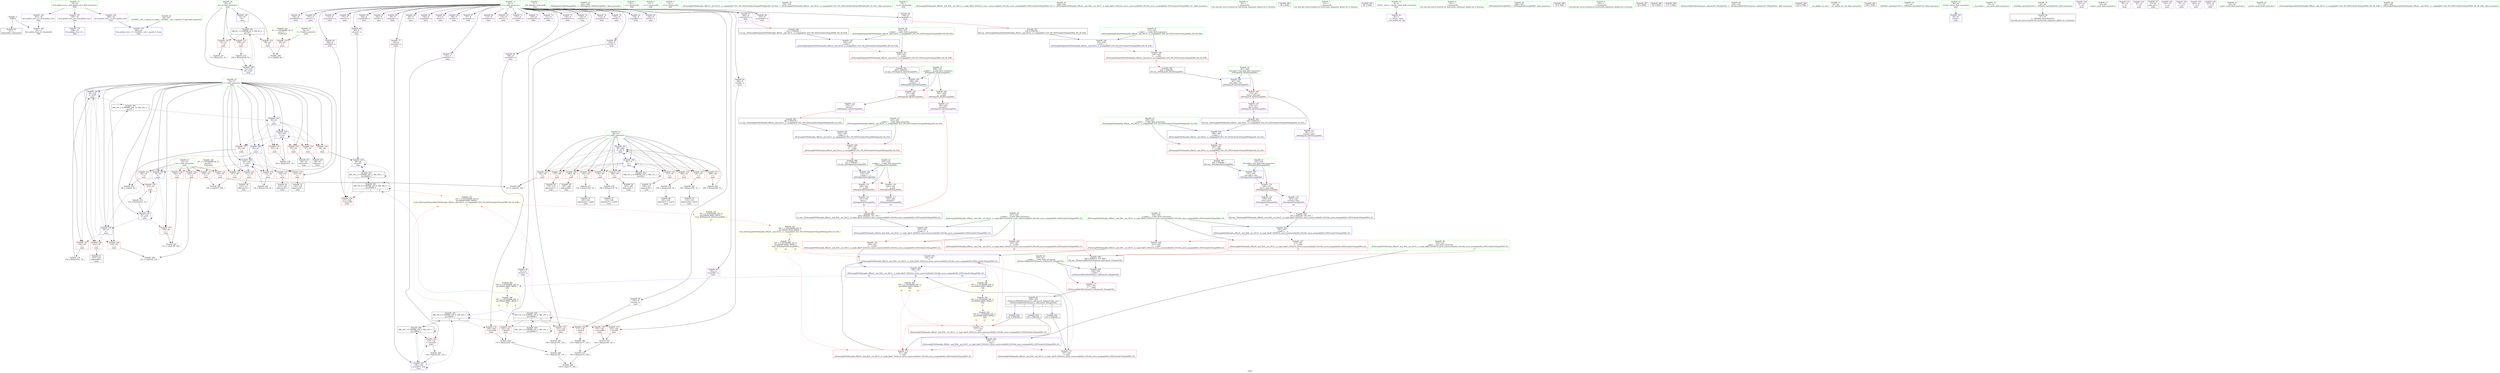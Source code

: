 digraph "SVFG" {
	label="SVFG";

	Node0x557ea3d32e00 [shape=record,color=grey,label="{NodeID: 0\nNullPtr}"];
	Node0x557ea3d32e00 -> Node0x557ea3d35550[style=solid];
	Node0x557ea3d32e00 -> Node0x557ea3d3e490[style=solid];
	Node0x557ea3d45ec0 [shape=record,color=grey,label="{NodeID: 277\n73 = Binary(72, 74, )\n}"];
	Node0x557ea3d390e0 [shape=record,color=blue,label="{NodeID: 194\n56\<--232\ni\<--inc87\nmain\n}"];
	Node0x557ea3d390e0 -> Node0x557ea3d3c2e0[style=dashed];
	Node0x557ea3d390e0 -> Node0x557ea3d3c3b0[style=dashed];
	Node0x557ea3d390e0 -> Node0x557ea3d3c480[style=dashed];
	Node0x557ea3d390e0 -> Node0x557ea3d390e0[style=dashed];
	Node0x557ea3d390e0 -> Node0x557ea3d54830[style=dashed];
	Node0x557ea3d364e0 [shape=record,color=purple,label="{NodeID: 111\n280\<--273\nsecond\<--this1\n_ZNSt4pairIS_IiiEiE4swapERS1_\n|{<s0>13}}"];
	Node0x557ea3d364e0:s0 -> Node0x557ea3d72220[style=solid,color=red];
	Node0x557ea3d34660 [shape=record,color=green,label="{NodeID: 28\n254\<--255\n__y.addr\<--__y.addr_field_insensitive\n_ZSt4swapISt4pairIiiEiENSt9enable_ifIXsr6__and_ISt14__is_swappableIT_ES3_IT0_EEE5valueEvE4typeERS0_IS4_S6_ESB_\n}"];
	Node0x557ea3d34660 -> Node0x557ea3d3d4c0[style=solid];
	Node0x557ea3d34660 -> Node0x557ea3d39350[style=solid];
	Node0x557ea3d707a0 [shape=record,color=black,label="{NodeID: 388\n251 = PHI(202, )\n1st arg _ZSt4swapISt4pairIiiEiENSt9enable_ifIXsr6__and_ISt14__is_swappableIT_ES3_IT0_EEE5valueEvE4typeERS0_IS4_S6_ESB_ }"];
	Node0x557ea3d707a0 -> Node0x557ea3d39350[style=solid];
	Node0x557ea3d55230 [shape=record,color=black,label="{NodeID: 305\nMR_14V_2 = PHI(MR_14V_3, MR_14V_1, )\npts\{90000 \}\n}"];
	Node0x557ea3d55230 -> Node0x557ea3d53430[style=dashed];
	Node0x557ea3d55230 -> Node0x557ea3d55230[style=dashed];
	Node0x557ea3d3c2e0 [shape=record,color=red,label="{NodeID: 139\n219\<--56\n\<--i\nmain\n}"];
	Node0x557ea3d3c2e0 -> Node0x557ea3d470c0[style=solid];
	Node0x557ea3d36ec0 [shape=record,color=black,label="{NodeID: 56\n173\<--172\nidxprom51\<--\nmain\n}"];
	Node0x557ea3d5a580 [shape=record,color=yellow,style=double,label="{NodeID: 333\n24V_1 = ENCHI(MR_24V_0)\npts\{90000 90001 90002 \}\nFun[_ZSt4swapISt4pairIiiEiENSt9enable_ifIXsr6__and_ISt14__is_swappableIT_ES3_IT0_EEE5valueEvE4typeERS0_IS4_S6_ESB_]|{<s0>11}}"];
	Node0x557ea3d5a580:s0 -> Node0x557ea3d5a960[style=dashed,color=red];
	Node0x557ea3d3d9a0 [shape=record,color=red,label="{NodeID: 167\n313\<--305\n\<--__a.addr\n_ZSt4swapIiENSt9enable_ifIXsr6__and_ISt6__not_ISt15__is_tuple_likeIT_EESt21is_move_constructibleIS3_ESt18is_move_assignableIS3_EEE5valueEvE4typeERS3_SC_\n|{<s0>15}}"];
	Node0x557ea3d3d9a0:s0 -> Node0x557ea3d708e0[style=solid,color=red];
	Node0x557ea3d38580 [shape=record,color=purple,label="{NodeID: 84\n166\<--8\narrayidx46\<--a\nmain\n}"];
	Node0x557ea3d324e0 [shape=record,color=green,label="{NodeID: 1\n7\<--1\n__dso_handle\<--dummyObj\nGlob }"];
	Node0x557ea3d46040 [shape=record,color=grey,label="{NodeID: 278\n102 = Binary(101, 74, )\n}"];
	Node0x557ea3d46040 -> Node0x557ea3d3e8d0[style=solid];
	Node0x557ea3d391b0 [shape=record,color=blue,label="{NodeID: 195\n52\<--239\ni0\<--inc91\nmain\n}"];
	Node0x557ea3d391b0 -> Node0x557ea3d54330[style=dashed];
	Node0x557ea3d365b0 [shape=record,color=purple,label="{NodeID: 112\n276\<--275\nfirst2\<--\n_ZNSt4pairIS_IiiEiE4swapERS1_\n|{<s0>12}}"];
	Node0x557ea3d365b0:s0 -> Node0x557ea3d70ef0[style=solid,color=red];
	Node0x557ea3d34730 [shape=record,color=green,label="{NodeID: 29\n261\<--262\n_ZNSt4pairIS_IiiEiE4swapERS1_\<--_ZNSt4pairIS_IiiEiE4swapERS1__field_insensitive\n}"];
	Node0x557ea3d708e0 [shape=record,color=black,label="{NodeID: 389\n349 = PHI(313, 319, 309, )\n0th arg _ZSt4moveIRiEONSt16remove_referenceIT_E4typeEOS2_ }"];
	Node0x557ea3d708e0 -> Node0x557ea3d39d10[style=solid];
	Node0x557ea3d55730 [shape=record,color=black,label="{NodeID: 306\nMR_16V_2 = PHI(MR_16V_5, MR_16V_1, )\npts\{90001 \}\n}"];
	Node0x557ea3d55730 -> Node0x557ea3d3cd70[style=dashed];
	Node0x557ea3d55730 -> Node0x557ea3d3ea70[style=dashed];
	Node0x557ea3d55730 -> Node0x557ea3d53930[style=dashed];
	Node0x557ea3d55730 -> Node0x557ea3d55730[style=dashed];
	Node0x557ea3d3c3b0 [shape=record,color=red,label="{NodeID: 140\n223\<--56\n\<--i\nmain\n}"];
	Node0x557ea3d3c3b0 -> Node0x557ea3d372d0[style=solid];
	Node0x557ea3d36f90 [shape=record,color=black,label="{NodeID: 57\n181\<--180\nidxprom57\<--sub56\nmain\n}"];
	Node0x557ea3d3da70 [shape=record,color=red,label="{NodeID: 168\n322\<--305\n\<--__a.addr\n_ZSt4swapIiENSt9enable_ifIXsr6__and_ISt6__not_ISt15__is_tuple_likeIT_EESt21is_move_constructibleIS3_ESt18is_move_assignableIS3_EEE5valueEvE4typeERS3_SC_\n}"];
	Node0x557ea3d3da70 -> Node0x557ea3d399d0[style=solid];
	Node0x557ea3d38650 [shape=record,color=purple,label="{NodeID: 85\n167\<--8\nfirst47\<--a\nmain\n}"];
	Node0x557ea3d32570 [shape=record,color=green,label="{NodeID: 2\n10\<--1\n.str\<--dummyObj\nGlob }"];
	Node0x557ea3d461c0 [shape=record,color=grey,label="{NodeID: 279\n180 = Binary(179, 74, )\n}"];
	Node0x557ea3d461c0 -> Node0x557ea3d36f90[style=solid];
	Node0x557ea3d39280 [shape=record,color=blue,label="{NodeID: 196\n252\<--250\n__x.addr\<--__x\n_ZSt4swapISt4pairIiiEiENSt9enable_ifIXsr6__and_ISt14__is_swappableIT_ES3_IT0_EEE5valueEvE4typeERS0_IS4_S6_ESB_\n}"];
	Node0x557ea3d39280 -> Node0x557ea3d3d3f0[style=dashed];
	Node0x557ea3d36680 [shape=record,color=purple,label="{NodeID: 113\n282\<--281\nsecond3\<--\n_ZNSt4pairIS_IiiEiE4swapERS1_\n|{<s0>13}}"];
	Node0x557ea3d36680:s0 -> Node0x557ea3d72500[style=solid,color=red];
	Node0x557ea3d34830 [shape=record,color=green,label="{NodeID: 30\n267\<--268\nthis.addr\<--this.addr_field_insensitive\n_ZNSt4pairIS_IiiEiE4swapERS1_\n}"];
	Node0x557ea3d34830 -> Node0x557ea3d3d590[style=solid];
	Node0x557ea3d34830 -> Node0x557ea3d39420[style=solid];
	Node0x557ea3d70bc0 [shape=record,color=black,label="{NodeID: 390\n265 = PHI(258, )\n0th arg _ZNSt4pairIS_IiiEiE4swapERS1_ }"];
	Node0x557ea3d70bc0 -> Node0x557ea3d39420[style=solid];
	Node0x557ea3d55c30 [shape=record,color=black,label="{NodeID: 307\nMR_18V_2 = PHI(MR_18V_5, MR_18V_1, )\npts\{90002 \}\n}"];
	Node0x557ea3d55c30 -> Node0x557ea3d3d320[style=dashed];
	Node0x557ea3d55c30 -> Node0x557ea3d3e800[style=dashed];
	Node0x557ea3d55c30 -> Node0x557ea3d53e30[style=dashed];
	Node0x557ea3d55c30 -> Node0x557ea3d55c30[style=dashed];
	Node0x557ea3d3c480 [shape=record,color=red,label="{NodeID: 141\n231\<--56\n\<--i\nmain\n}"];
	Node0x557ea3d3c480 -> Node0x557ea3d45d40[style=solid];
	Node0x557ea3d37060 [shape=record,color=black,label="{NodeID: 58\n187\<--186\nidxprom61\<--\nmain\n}"];
	Node0x557ea3d3db40 [shape=record,color=red,label="{NodeID: 169\n319\<--307\n\<--__b.addr\n_ZSt4swapIiENSt9enable_ifIXsr6__and_ISt6__not_ISt15__is_tuple_likeIT_EESt21is_move_constructibleIS3_ESt18is_move_assignableIS3_EEE5valueEvE4typeERS3_SC_\n|{<s0>16}}"];
	Node0x557ea3d3db40:s0 -> Node0x557ea3d708e0[style=solid,color=red];
	Node0x557ea3d38720 [shape=record,color=purple,label="{NodeID: 86\n168\<--8\nsecond48\<--a\nmain\n}"];
	Node0x557ea3d38720 -> Node0x557ea3d3cfe0[style=solid];
	Node0x557ea3d32820 [shape=record,color=green,label="{NodeID: 3\n12\<--1\n.str.1\<--dummyObj\nGlob }"];
	Node0x557ea3d46340 [shape=record,color=grey,label="{NodeID: 280\n178 = Binary(177, 125, )\n}"];
	Node0x557ea3d46340 -> Node0x557ea3d458c0[style=solid];
	Node0x557ea3d39350 [shape=record,color=blue,label="{NodeID: 197\n254\<--251\n__y.addr\<--__y\n_ZSt4swapISt4pairIiiEiENSt9enable_ifIXsr6__and_ISt14__is_swappableIT_ES3_IT0_EEE5valueEvE4typeERS0_IS4_S6_ESB_\n}"];
	Node0x557ea3d39350 -> Node0x557ea3d3d4c0[style=dashed];
	Node0x557ea3d36750 [shape=record,color=purple,label="{NodeID: 114\n339\<--338\nfirst\<--this1\n_ZNSt4pairIiiE4swapERS0_\n|{<s0>18}}"];
	Node0x557ea3d36750:s0 -> Node0x557ea3d72220[style=solid,color=red];
	Node0x557ea3d34900 [shape=record,color=green,label="{NodeID: 31\n269\<--270\n__p.addr\<--__p.addr_field_insensitive\n_ZNSt4pairIS_IiiEiE4swapERS1_\n}"];
	Node0x557ea3d34900 -> Node0x557ea3d3d660[style=solid];
	Node0x557ea3d34900 -> Node0x557ea3d3d730[style=solid];
	Node0x557ea3d34900 -> Node0x557ea3d394f0[style=solid];
	Node0x557ea3d70cd0 [shape=record,color=black,label="{NodeID: 391\n266 = PHI(259, )\n1st arg _ZNSt4pairIS_IiiEiE4swapERS1_ }"];
	Node0x557ea3d70cd0 -> Node0x557ea3d394f0[style=solid];
	Node0x557ea3d3c550 [shape=record,color=red,label="{NodeID: 142\n145\<--58\n\<--j\nmain\n}"];
	Node0x557ea3d3c550 -> Node0x557ea3d46c40[style=solid];
	Node0x557ea3d37130 [shape=record,color=black,label="{NodeID: 59\n197\<--196\nidxprom68\<--\nmain\n}"];
	Node0x557ea3d3dc10 [shape=record,color=red,label="{NodeID: 170\n326\<--307\n\<--__b.addr\n_ZSt4swapIiENSt9enable_ifIXsr6__and_ISt6__not_ISt15__is_tuple_likeIT_EESt21is_move_constructibleIS3_ESt18is_move_assignableIS3_EEE5valueEvE4typeERS3_SC_\n}"];
	Node0x557ea3d3dc10 -> Node0x557ea3d39aa0[style=solid];
	Node0x557ea3d387f0 [shape=record,color=purple,label="{NodeID: 87\n174\<--8\narrayidx52\<--a\nmain\n}"];
	Node0x557ea3d328b0 [shape=record,color=green,label="{NodeID: 4\n14\<--1\n.str.2\<--dummyObj\nGlob }"];
	Node0x557ea3d464c0 [shape=record,color=grey,label="{NodeID: 281\n134 = Binary(133, 74, )\n}"];
	Node0x557ea3d464c0 -> Node0x557ea3d3eb40[style=solid];
	Node0x557ea3d39420 [shape=record,color=blue,label="{NodeID: 198\n267\<--265\nthis.addr\<--this\n_ZNSt4pairIS_IiiEiE4swapERS1_\n}"];
	Node0x557ea3d39420 -> Node0x557ea3d3d590[style=dashed];
	Node0x557ea3d3af60 [shape=record,color=purple,label="{NodeID: 115\n343\<--338\nsecond\<--this1\n_ZNSt4pairIiiE4swapERS0_\n|{<s0>19}}"];
	Node0x557ea3d3af60:s0 -> Node0x557ea3d72220[style=solid,color=red];
	Node0x557ea3d349d0 [shape=record,color=green,label="{NodeID: 32\n278\<--279\n_ZSt4swapIiiENSt9enable_ifIXsr6__and_ISt14__is_swappableIT_ES1_IT0_EEE5valueEvE4typeERSt4pairIS2_S4_ESA_\<--_ZSt4swapIiiENSt9enable_ifIXsr6__and_ISt14__is_swappableIT_ES1_IT0_EEE5valueEvE4typeERSt4pairIS2_S4_ESA__field_insensitive\n}"];
	Node0x557ea3d70de0 [shape=record,color=black,label="{NodeID: 392\n288 = PHI(274, )\n0th arg _ZSt4swapIiiENSt9enable_ifIXsr6__and_ISt14__is_swappableIT_ES1_IT0_EEE5valueEvE4typeERSt4pairIS2_S4_ESA_ }"];
	Node0x557ea3d70de0 -> Node0x557ea3d395c0[style=solid];
	Node0x557ea3d3c620 [shape=record,color=red,label="{NodeID: 143\n149\<--58\n\<--j\nmain\n}"];
	Node0x557ea3d3c620 -> Node0x557ea3d467c0[style=solid];
	Node0x557ea3d37200 [shape=record,color=black,label="{NodeID: 60\n201\<--200\nidxprom71\<--sub70\nmain\n}"];
	Node0x557ea3d5a960 [shape=record,color=yellow,style=double,label="{NodeID: 337\n24V_1 = ENCHI(MR_24V_0)\npts\{90000 90001 90002 \}\nFun[_ZNSt4pairIS_IiiEiE4swapERS1_]|{<s0>12}}"];
	Node0x557ea3d5a960:s0 -> Node0x557ea3d5ad10[style=dashed,color=red];
	Node0x557ea3d3dce0 [shape=record,color=red,label="{NodeID: 171\n317\<--314\n\<--call\n_ZSt4swapIiENSt9enable_ifIXsr6__and_ISt6__not_ISt15__is_tuple_likeIT_EESt21is_move_constructibleIS3_ESt18is_move_assignableIS3_EEE5valueEvE4typeERS3_SC_\n}"];
	Node0x557ea3d3dce0 -> Node0x557ea3d39900[style=solid];
	Node0x557ea3d388c0 [shape=record,color=purple,label="{NodeID: 88\n175\<--8\nfirst53\<--a\nmain\n}"];
	Node0x557ea3d32970 [shape=record,color=green,label="{NodeID: 5\n16\<--1\n.str.3\<--dummyObj\nGlob }"];
	Node0x557ea3d46640 [shape=record,color=grey,label="{NodeID: 282\n209 = Binary(208, 74, )\n}"];
	Node0x557ea3d46640 -> Node0x557ea3d3edb0[style=solid];
	Node0x557ea3d394f0 [shape=record,color=blue,label="{NodeID: 199\n269\<--266\n__p.addr\<--__p\n_ZNSt4pairIS_IiiEiE4swapERS1_\n}"];
	Node0x557ea3d394f0 -> Node0x557ea3d3d660[style=dashed];
	Node0x557ea3d394f0 -> Node0x557ea3d3d730[style=dashed];
	Node0x557ea3d3b030 [shape=record,color=purple,label="{NodeID: 116\n341\<--340\nfirst2\<--\n_ZNSt4pairIiiE4swapERS0_\n|{<s0>18}}"];
	Node0x557ea3d3b030:s0 -> Node0x557ea3d72500[style=solid,color=red];
	Node0x557ea3d34ad0 [shape=record,color=green,label="{NodeID: 33\n284\<--285\n_ZSt4swapIiENSt9enable_ifIXsr6__and_ISt6__not_ISt15__is_tuple_likeIT_EESt21is_move_constructibleIS3_ESt18is_move_assignableIS3_EEE5valueEvE4typeERS3_SC_\<--_ZSt4swapIiENSt9enable_ifIXsr6__and_ISt6__not_ISt15__is_tuple_likeIT_EESt21is_move_constructibleIS3_ESt18is_move_assignableIS3_EEE5valueEvE4typeERS3_SC__field_insensitive\n}"];
	Node0x557ea3d70ef0 [shape=record,color=black,label="{NodeID: 393\n289 = PHI(276, )\n1st arg _ZSt4swapIiiENSt9enable_ifIXsr6__and_ISt14__is_swappableIT_ES1_IT0_EEE5valueEvE4typeERSt4pairIS2_S4_ESA_ }"];
	Node0x557ea3d70ef0 -> Node0x557ea3d39690[style=solid];
	Node0x557ea3d3c6f0 [shape=record,color=red,label="{NodeID: 144\n157\<--58\n\<--j\nmain\n}"];
	Node0x557ea3d3c6f0 -> Node0x557ea3d36d20[style=solid];
	Node0x557ea3d372d0 [shape=record,color=black,label="{NodeID: 61\n224\<--223\nidxprom82\<--\nmain\n}"];
	Node0x557ea3d3ddb0 [shape=record,color=red,label="{NodeID: 172\n321\<--320\n\<--call1\n_ZSt4swapIiENSt9enable_ifIXsr6__and_ISt6__not_ISt15__is_tuple_likeIT_EESt21is_move_constructibleIS3_ESt18is_move_assignableIS3_EEE5valueEvE4typeERS3_SC_\n}"];
	Node0x557ea3d3ddb0 -> Node0x557ea3d399d0[style=solid];
	Node0x557ea3d38990 [shape=record,color=purple,label="{NodeID: 89\n176\<--8\nfirst54\<--a\nmain\n}"];
	Node0x557ea3d38990 -> Node0x557ea3d3d0b0[style=solid];
	Node0x557ea3d332a0 [shape=record,color=green,label="{NodeID: 6\n19\<--1\n\<--dummyObj\nCan only get source location for instruction, argument, global var or function.}"];
	Node0x557ea3d467c0 [shape=record,color=grey,label="{NodeID: 283\n150 = Binary(149, 74, )\n}"];
	Node0x557ea3d467c0 -> Node0x557ea3d36c50[style=solid];
	Node0x557ea3d395c0 [shape=record,color=blue,label="{NodeID: 200\n290\<--288\n__x.addr\<--__x\n_ZSt4swapIiiENSt9enable_ifIXsr6__and_ISt14__is_swappableIT_ES1_IT0_EEE5valueEvE4typeERSt4pairIS2_S4_ESA_\n}"];
	Node0x557ea3d395c0 -> Node0x557ea3d3d800[style=dashed];
	Node0x557ea3d3b100 [shape=record,color=purple,label="{NodeID: 117\n345\<--344\nsecond3\<--\n_ZNSt4pairIiiE4swapERS0_\n|{<s0>19}}"];
	Node0x557ea3d3b100:s0 -> Node0x557ea3d72500[style=solid,color=red];
	Node0x557ea3d34bd0 [shape=record,color=green,label="{NodeID: 34\n290\<--291\n__x.addr\<--__x.addr_field_insensitive\n_ZSt4swapIiiENSt9enable_ifIXsr6__and_ISt14__is_swappableIT_ES1_IT0_EEE5valueEvE4typeERSt4pairIS2_S4_ESA_\n}"];
	Node0x557ea3d34bd0 -> Node0x557ea3d3d800[style=solid];
	Node0x557ea3d34bd0 -> Node0x557ea3d395c0[style=solid];
	Node0x557ea3d71570 [shape=record,color=black,label="{NodeID: 394\n63 = PHI()\n}"];
	Node0x557ea3d3c7c0 [shape=record,color=red,label="{NodeID: 145\n163\<--58\n\<--j\nmain\n}"];
	Node0x557ea3d3c7c0 -> Node0x557ea3d455c0[style=solid];
	Node0x557ea3d373a0 [shape=record,color=black,label="{NodeID: 62\n348\<--353\n_ZSt4moveIRiEONSt16remove_referenceIT_E4typeEOS2__ret\<--\n_ZSt4moveIRiEONSt16remove_referenceIT_E4typeEOS2_\n|{<s0>15|<s1>16|<s2>17}}"];
	Node0x557ea3d373a0:s0 -> Node0x557ea3d71d70[style=solid,color=blue];
	Node0x557ea3d373a0:s1 -> Node0x557ea3d71fa0[style=solid,color=blue];
	Node0x557ea3d373a0:s2 -> Node0x557ea3d720e0[style=solid,color=blue];
	Node0x557ea3d3de80 [shape=record,color=red,label="{NodeID: 173\n325\<--324\n\<--call2\n_ZSt4swapIiENSt9enable_ifIXsr6__and_ISt6__not_ISt15__is_tuple_likeIT_EESt21is_move_constructibleIS3_ESt18is_move_assignableIS3_EEE5valueEvE4typeERS3_SC_\n}"];
	Node0x557ea3d3de80 -> Node0x557ea3d39aa0[style=solid];
	Node0x557ea3d38a60 [shape=record,color=purple,label="{NodeID: 90\n182\<--8\narrayidx58\<--a\nmain\n}"];
	Node0x557ea3d33330 [shape=record,color=green,label="{NodeID: 7\n61\<--1\n\<--dummyObj\nCan only get source location for instruction, argument, global var or function.}"];
	Node0x557ea3d46940 [shape=record,color=grey,label="{NodeID: 284\n124 = Binary(125, 123, )\n}"];
	Node0x557ea3d46940 -> Node0x557ea3d3ea70[style=solid];
	Node0x557ea3d39690 [shape=record,color=blue,label="{NodeID: 201\n292\<--289\n__y.addr\<--__y\n_ZSt4swapIiiENSt9enable_ifIXsr6__and_ISt14__is_swappableIT_ES1_IT0_EEE5valueEvE4typeERSt4pairIS2_S4_ESA_\n}"];
	Node0x557ea3d39690 -> Node0x557ea3d3d8d0[style=dashed];
	Node0x557ea3d3b1d0 [shape=record,color=red,label="{NodeID: 118\n69\<--50\n\<--T\nmain\n}"];
	Node0x557ea3d3b1d0 -> Node0x557ea3d47240[style=solid];
	Node0x557ea3d34ca0 [shape=record,color=green,label="{NodeID: 35\n292\<--293\n__y.addr\<--__y.addr_field_insensitive\n_ZSt4swapIiiENSt9enable_ifIXsr6__and_ISt14__is_swappableIT_ES1_IT0_EEE5valueEvE4typeERSt4pairIS2_S4_ESA_\n}"];
	Node0x557ea3d34ca0 -> Node0x557ea3d3d8d0[style=solid];
	Node0x557ea3d34ca0 -> Node0x557ea3d39690[style=solid];
	Node0x557ea3d71670 [shape=record,color=black,label="{NodeID: 395\n30 = PHI()\n}"];
	Node0x557ea3d3c890 [shape=record,color=red,label="{NodeID: 146\n172\<--58\n\<--j\nmain\n}"];
	Node0x557ea3d3c890 -> Node0x557ea3d36ec0[style=solid];
	Node0x557ea3d37470 [shape=record,color=purple,label="{NodeID: 63\n29\<--4\n\<--_ZStL8__ioinit\n__cxx_global_var_init\n}"];
	Node0x557ea3d3df50 [shape=record,color=red,label="{NodeID: 174\n338\<--332\nthis1\<--this.addr\n_ZNSt4pairIiiE4swapERS0_\n}"];
	Node0x557ea3d3df50 -> Node0x557ea3d36750[style=solid];
	Node0x557ea3d3df50 -> Node0x557ea3d3af60[style=solid];
	Node0x557ea3d38b30 [shape=record,color=purple,label="{NodeID: 91\n183\<--8\nfirst59\<--a\nmain\n}"];
	Node0x557ea3d333f0 [shape=record,color=green,label="{NodeID: 8\n74\<--1\n\<--dummyObj\nCan only get source location for instruction, argument, global var or function.}"];
	Node0x557ea3d46ac0 [shape=record,color=grey,label="{NodeID: 285\n156 = Binary(155, 125, )\n}"];
	Node0x557ea3d46ac0 -> Node0x557ea3d3ad80[style=solid];
	Node0x557ea3d39760 [shape=record,color=blue,label="{NodeID: 202\n305\<--303\n__a.addr\<--__a\n_ZSt4swapIiENSt9enable_ifIXsr6__and_ISt6__not_ISt15__is_tuple_likeIT_EESt21is_move_constructibleIS3_ESt18is_move_assignableIS3_EEE5valueEvE4typeERS3_SC_\n}"];
	Node0x557ea3d39760 -> Node0x557ea3d3d9a0[style=dashed];
	Node0x557ea3d39760 -> Node0x557ea3d3da70[style=dashed];
	Node0x557ea3d3b2a0 [shape=record,color=red,label="{NodeID: 119\n68\<--52\n\<--i0\nmain\n}"];
	Node0x557ea3d3b2a0 -> Node0x557ea3d47240[style=solid];
	Node0x557ea3d34d70 [shape=record,color=green,label="{NodeID: 36\n299\<--300\n_ZNSt4pairIiiE4swapERS0_\<--_ZNSt4pairIiiE4swapERS0__field_insensitive\n}"];
	Node0x557ea3d71770 [shape=record,color=black,label="{NodeID: 396\n76 = PHI()\n}"];
	Node0x557ea3d3c960 [shape=record,color=red,label="{NodeID: 147\n179\<--58\n\<--j\nmain\n}"];
	Node0x557ea3d3c960 -> Node0x557ea3d461c0[style=solid];
	Node0x557ea3d37540 [shape=record,color=purple,label="{NodeID: 64\n89\<--8\narrayidx\<--a\nmain\n}"];
	Node0x557ea3d5ad10 [shape=record,color=yellow,style=double,label="{NodeID: 341\n24V_1 = ENCHI(MR_24V_0)\npts\{90000 90001 90002 \}\nFun[_ZSt4swapIiiENSt9enable_ifIXsr6__and_ISt14__is_swappableIT_ES1_IT0_EEE5valueEvE4typeERSt4pairIS2_S4_ESA_]|{<s0>14}}"];
	Node0x557ea3d5ad10:s0 -> Node0x557ea3d59b80[style=dashed,color=red];
	Node0x557ea3d3e020 [shape=record,color=red,label="{NodeID: 175\n340\<--334\n\<--__p.addr\n_ZNSt4pairIiiE4swapERS0_\n}"];
	Node0x557ea3d3e020 -> Node0x557ea3d3b030[style=solid];
	Node0x557ea3d38c00 [shape=record,color=purple,label="{NodeID: 92\n184\<--8\nfirst60\<--a\nmain\n}"];
	Node0x557ea3d38c00 -> Node0x557ea3d3d180[style=solid];
	Node0x557ea3d334b0 [shape=record,color=green,label="{NodeID: 9\n125\<--1\n\<--dummyObj\nCan only get source location for instruction, argument, global var or function.}"];
	Node0x557ea3d46c40 [shape=record,color=grey,label="{NodeID: 286\n147 = cmp(145, 146, )\n}"];
	Node0x557ea3d39830 [shape=record,color=blue,label="{NodeID: 203\n307\<--304\n__b.addr\<--__b\n_ZSt4swapIiENSt9enable_ifIXsr6__and_ISt6__not_ISt15__is_tuple_likeIT_EESt21is_move_constructibleIS3_ESt18is_move_assignableIS3_EEE5valueEvE4typeERS3_SC_\n}"];
	Node0x557ea3d39830 -> Node0x557ea3d3db40[style=dashed];
	Node0x557ea3d39830 -> Node0x557ea3d3dc10[style=dashed];
	Node0x557ea3d3b370 [shape=record,color=red,label="{NodeID: 120\n72\<--52\n\<--i0\nmain\n}"];
	Node0x557ea3d3b370 -> Node0x557ea3d45ec0[style=solid];
	Node0x557ea3d34e70 [shape=record,color=green,label="{NodeID: 37\n305\<--306\n__a.addr\<--__a.addr_field_insensitive\n_ZSt4swapIiENSt9enable_ifIXsr6__and_ISt6__not_ISt15__is_tuple_likeIT_EESt21is_move_constructibleIS3_ESt18is_move_assignableIS3_EEE5valueEvE4typeERS3_SC_\n}"];
	Node0x557ea3d34e70 -> Node0x557ea3d3d9a0[style=solid];
	Node0x557ea3d34e70 -> Node0x557ea3d3da70[style=solid];
	Node0x557ea3d34e70 -> Node0x557ea3d39760[style=solid];
	Node0x557ea3d71870 [shape=record,color=black,label="{NodeID: 397\n80 = PHI()\n}"];
	Node0x557ea3d3ca30 [shape=record,color=red,label="{NodeID: 148\n186\<--58\n\<--j\nmain\n}"];
	Node0x557ea3d3ca30 -> Node0x557ea3d37060[style=solid];
	Node0x557ea3d37610 [shape=record,color=purple,label="{NodeID: 65\n90\<--8\nfirst\<--a\nmain\n}"];
	Node0x557ea3d3e0f0 [shape=record,color=red,label="{NodeID: 176\n344\<--334\n\<--__p.addr\n_ZNSt4pairIiiE4swapERS0_\n}"];
	Node0x557ea3d3e0f0 -> Node0x557ea3d3b100[style=solid];
	Node0x557ea3d38cd0 [shape=record,color=purple,label="{NodeID: 93\n188\<--8\narrayidx62\<--a\nmain\n}"];
	Node0x557ea3d335b0 [shape=record,color=green,label="{NodeID: 10\n4\<--6\n_ZStL8__ioinit\<--_ZStL8__ioinit_field_insensitive\nGlob }"];
	Node0x557ea3d335b0 -> Node0x557ea3d37470[style=solid];
	Node0x557ea3d46dc0 [shape=record,color=grey,label="{NodeID: 287\n141 = cmp(139, 140, )\n}"];
	Node0x557ea3d39900 [shape=record,color=blue,label="{NodeID: 204\n309\<--317\n__tmp\<--\n_ZSt4swapIiENSt9enable_ifIXsr6__and_ISt6__not_ISt15__is_tuple_likeIT_EESt21is_move_constructibleIS3_ESt18is_move_assignableIS3_EEE5valueEvE4typeERS3_SC_\n}"];
	Node0x557ea3d39900 -> Node0x557ea3d3ddb0[style=dashed];
	Node0x557ea3d39900 -> Node0x557ea3d3de80[style=dashed];
	Node0x557ea3d3b440 [shape=record,color=red,label="{NodeID: 121\n238\<--52\n\<--i0\nmain\n}"];
	Node0x557ea3d3b440 -> Node0x557ea3d45bc0[style=solid];
	Node0x557ea3d34f40 [shape=record,color=green,label="{NodeID: 38\n307\<--308\n__b.addr\<--__b.addr_field_insensitive\n_ZSt4swapIiENSt9enable_ifIXsr6__and_ISt6__not_ISt15__is_tuple_likeIT_EESt21is_move_constructibleIS3_ESt18is_move_assignableIS3_EEE5valueEvE4typeERS3_SC_\n}"];
	Node0x557ea3d34f40 -> Node0x557ea3d3db40[style=solid];
	Node0x557ea3d34f40 -> Node0x557ea3d3dc10[style=solid];
	Node0x557ea3d34f40 -> Node0x557ea3d39830[style=solid];
	Node0x557ea3d71970 [shape=record,color=black,label="{NodeID: 398\n93 = PHI()\n}"];
	Node0x557ea3d3cb00 [shape=record,color=red,label="{NodeID: 149\n196\<--58\n\<--j\nmain\n}"];
	Node0x557ea3d3cb00 -> Node0x557ea3d37130[style=solid];
	Node0x557ea3d376e0 [shape=record,color=purple,label="{NodeID: 66\n91\<--8\nfirst6\<--a\nmain\n}"];
	Node0x557ea3d3e1c0 [shape=record,color=red,label="{NodeID: 177\n353\<--350\n\<--__t.addr\n_ZSt4moveIRiEONSt16remove_referenceIT_E4typeEOS2_\n}"];
	Node0x557ea3d3e1c0 -> Node0x557ea3d373a0[style=solid];
	Node0x557ea3d38da0 [shape=record,color=purple,label="{NodeID: 94\n189\<--8\nfirst63\<--a\nmain\n}"];
	Node0x557ea3d336b0 [shape=record,color=green,label="{NodeID: 11\n8\<--9\na\<--a_field_insensitive\nGlob }"];
	Node0x557ea3d336b0 -> Node0x557ea3d37540[style=solid];
	Node0x557ea3d336b0 -> Node0x557ea3d37610[style=solid];
	Node0x557ea3d336b0 -> Node0x557ea3d376e0[style=solid];
	Node0x557ea3d336b0 -> Node0x557ea3d377b0[style=solid];
	Node0x557ea3d336b0 -> Node0x557ea3d37880[style=solid];
	Node0x557ea3d336b0 -> Node0x557ea3d37950[style=solid];
	Node0x557ea3d336b0 -> Node0x557ea3d37a20[style=solid];
	Node0x557ea3d336b0 -> Node0x557ea3d37af0[style=solid];
	Node0x557ea3d336b0 -> Node0x557ea3d37bc0[style=solid];
	Node0x557ea3d336b0 -> Node0x557ea3d37c90[style=solid];
	Node0x557ea3d336b0 -> Node0x557ea3d37d60[style=solid];
	Node0x557ea3d336b0 -> Node0x557ea3d37e30[style=solid];
	Node0x557ea3d336b0 -> Node0x557ea3d37f00[style=solid];
	Node0x557ea3d336b0 -> Node0x557ea3d37fd0[style=solid];
	Node0x557ea3d336b0 -> Node0x557ea3d380a0[style=solid];
	Node0x557ea3d336b0 -> Node0x557ea3d38170[style=solid];
	Node0x557ea3d336b0 -> Node0x557ea3d38240[style=solid];
	Node0x557ea3d336b0 -> Node0x557ea3d38310[style=solid];
	Node0x557ea3d336b0 -> Node0x557ea3d383e0[style=solid];
	Node0x557ea3d336b0 -> Node0x557ea3d384b0[style=solid];
	Node0x557ea3d336b0 -> Node0x557ea3d38580[style=solid];
	Node0x557ea3d336b0 -> Node0x557ea3d38650[style=solid];
	Node0x557ea3d336b0 -> Node0x557ea3d38720[style=solid];
	Node0x557ea3d336b0 -> Node0x557ea3d387f0[style=solid];
	Node0x557ea3d336b0 -> Node0x557ea3d388c0[style=solid];
	Node0x557ea3d336b0 -> Node0x557ea3d38990[style=solid];
	Node0x557ea3d336b0 -> Node0x557ea3d38a60[style=solid];
	Node0x557ea3d336b0 -> Node0x557ea3d38b30[style=solid];
	Node0x557ea3d336b0 -> Node0x557ea3d38c00[style=solid];
	Node0x557ea3d336b0 -> Node0x557ea3d38cd0[style=solid];
	Node0x557ea3d336b0 -> Node0x557ea3d38da0[style=solid];
	Node0x557ea3d336b0 -> Node0x557ea3d38e70[style=solid];
	Node0x557ea3d336b0 -> Node0x557ea3d35820[style=solid];
	Node0x557ea3d336b0 -> Node0x557ea3d358f0[style=solid];
	Node0x557ea3d336b0 -> Node0x557ea3d359c0[style=solid];
	Node0x557ea3d336b0 -> Node0x557ea3d35a90[style=solid];
	Node0x557ea3d46f40 [shape=record,color=grey,label="{NodeID: 288\n194 = cmp(171, 193, )\n}"];
	Node0x557ea3d399d0 [shape=record,color=blue,label="{NodeID: 205\n322\<--321\n\<--\n_ZSt4swapIiENSt9enable_ifIXsr6__and_ISt6__not_ISt15__is_tuple_likeIT_EESt21is_move_constructibleIS3_ESt18is_move_assignableIS3_EEE5valueEvE4typeERS3_SC_\n}"];
	Node0x557ea3d399d0 -> Node0x557ea3d3de80[style=dashed];
	Node0x557ea3d399d0 -> Node0x557ea3d39aa0[style=dashed];
	Node0x557ea3d3b510 [shape=record,color=red,label="{NodeID: 122\n84\<--54\n\<--n\nmain\n}"];
	Node0x557ea3d3b510 -> Node0x557ea3d473c0[style=solid];
	Node0x557ea3d35010 [shape=record,color=green,label="{NodeID: 39\n309\<--310\n__tmp\<--__tmp_field_insensitive\n_ZSt4swapIiENSt9enable_ifIXsr6__and_ISt6__not_ISt15__is_tuple_likeIT_EESt21is_move_constructibleIS3_ESt18is_move_assignableIS3_EEE5valueEvE4typeERS3_SC_\n|{|<s1>17}}"];
	Node0x557ea3d35010 -> Node0x557ea3d39900[style=solid];
	Node0x557ea3d35010:s1 -> Node0x557ea3d708e0[style=solid,color=red];
	Node0x557ea3d71a70 [shape=record,color=black,label="{NodeID: 399\n117 = PHI()\n}"];
	Node0x557ea3d3cbd0 [shape=record,color=red,label="{NodeID: 150\n199\<--58\n\<--j\nmain\n}"];
	Node0x557ea3d3cbd0 -> Node0x557ea3d45440[style=solid];
	Node0x557ea3d377b0 [shape=record,color=purple,label="{NodeID: 67\n97\<--8\narrayidx9\<--a\nmain\n}"];
	Node0x557ea3d3e290 [shape=record,color=blue,label="{NodeID: 178\n359\<--19\nllvm.global_ctors_0\<--\nGlob }"];
	Node0x557ea3d38e70 [shape=record,color=purple,label="{NodeID: 95\n190\<--8\nsecond64\<--a\nmain\n}"];
	Node0x557ea3d38e70 -> Node0x557ea3d3d250[style=solid];
	Node0x557ea3d337b0 [shape=record,color=green,label="{NodeID: 12\n18\<--22\nllvm.global_ctors\<--llvm.global_ctors_field_insensitive\nGlob }"];
	Node0x557ea3d337b0 -> Node0x557ea3d36110[style=solid];
	Node0x557ea3d337b0 -> Node0x557ea3d36210[style=solid];
	Node0x557ea3d337b0 -> Node0x557ea3d36310[style=solid];
	Node0x557ea3d470c0 [shape=record,color=grey,label="{NodeID: 289\n221 = cmp(219, 220, )\n}"];
	Node0x557ea3d39aa0 [shape=record,color=blue,label="{NodeID: 206\n326\<--325\n\<--\n_ZSt4swapIiENSt9enable_ifIXsr6__and_ISt6__not_ISt15__is_tuple_likeIT_EESt21is_move_constructibleIS3_ESt18is_move_assignableIS3_EEE5valueEvE4typeERS3_SC_\n|{<s0>13|<s1>18|<s2>19}}"];
	Node0x557ea3d39aa0:s0 -> Node0x557ea3d5e150[style=dashed,color=blue];
	Node0x557ea3d39aa0:s1 -> Node0x557ea3d3ef00[style=dashed,color=blue];
	Node0x557ea3d39aa0:s2 -> Node0x557ea3d3f060[style=dashed,color=blue];
	Node0x557ea3d3b5e0 [shape=record,color=red,label="{NodeID: 123\n108\<--54\n\<--n\nmain\n}"];
	Node0x557ea3d3b5e0 -> Node0x557ea3d47540[style=solid];
	Node0x557ea3d350e0 [shape=record,color=green,label="{NodeID: 40\n315\<--316\n_ZSt4moveIRiEONSt16remove_referenceIT_E4typeEOS2_\<--_ZSt4moveIRiEONSt16remove_referenceIT_E4typeEOS2__field_insensitive\n}"];
	Node0x557ea3d71b70 [shape=record,color=black,label="{NodeID: 400\n229 = PHI()\n}"];
	Node0x557ea3d3cca0 [shape=record,color=red,label="{NodeID: 151\n208\<--58\n\<--j\nmain\n}"];
	Node0x557ea3d3cca0 -> Node0x557ea3d46640[style=solid];
	Node0x557ea3d37880 [shape=record,color=purple,label="{NodeID: 68\n98\<--8\nsecond\<--a\nmain\n}"];
	Node0x557ea3d37880 -> Node0x557ea3d3e800[style=solid];
	Node0x557ea3d3e390 [shape=record,color=blue,label="{NodeID: 179\n360\<--20\nllvm.global_ctors_1\<--_GLOBAL__sub_I_squark_0_0.cpp\nGlob }"];
	Node0x557ea3d35820 [shape=record,color=purple,label="{NodeID: 96\n198\<--8\narrayidx69\<--a\nmain\n|{<s0>8}}"];
	Node0x557ea3d35820:s0 -> Node0x557ea3d6e800[style=solid,color=red];
	Node0x557ea3d338b0 [shape=record,color=green,label="{NodeID: 13\n23\<--24\n__cxx_global_var_init\<--__cxx_global_var_init_field_insensitive\n}"];
	Node0x557ea3d47240 [shape=record,color=grey,label="{NodeID: 290\n70 = cmp(68, 69, )\n}"];
	Node0x557ea3d39b70 [shape=record,color=blue,label="{NodeID: 207\n332\<--330\nthis.addr\<--this\n_ZNSt4pairIiiE4swapERS0_\n}"];
	Node0x557ea3d39b70 -> Node0x557ea3d3df50[style=dashed];
	Node0x557ea3d3b6b0 [shape=record,color=red,label="{NodeID: 124\n140\<--54\n\<--n\nmain\n}"];
	Node0x557ea3d3b6b0 -> Node0x557ea3d46dc0[style=solid];
	Node0x557ea3d351e0 [shape=record,color=green,label="{NodeID: 41\n332\<--333\nthis.addr\<--this.addr_field_insensitive\n_ZNSt4pairIiiE4swapERS0_\n}"];
	Node0x557ea3d351e0 -> Node0x557ea3d3df50[style=solid];
	Node0x557ea3d351e0 -> Node0x557ea3d39b70[style=solid];
	Node0x557ea3d71c70 [shape=record,color=black,label="{NodeID: 401\n236 = PHI()\n}"];
	Node0x557ea3d3cd70 [shape=record,color=red,label="{NodeID: 152\n123\<--122\n\<--second21\nmain\n}"];
	Node0x557ea3d3cd70 -> Node0x557ea3d46940[style=solid];
	Node0x557ea3d37950 [shape=record,color=purple,label="{NodeID: 69\n113\<--8\narrayidx14\<--a\nmain\n}"];
	Node0x557ea3d3e490 [shape=record,color=blue, style = dotted,label="{NodeID: 180\n361\<--3\nllvm.global_ctors_2\<--dummyVal\nGlob }"];
	Node0x557ea3d358f0 [shape=record,color=purple,label="{NodeID: 97\n202\<--8\narrayidx72\<--a\nmain\n|{<s0>8}}"];
	Node0x557ea3d358f0:s0 -> Node0x557ea3d707a0[style=solid,color=red];
	Node0x557ea3d339b0 [shape=record,color=green,label="{NodeID: 14\n27\<--28\n_ZNSt8ios_base4InitC1Ev\<--_ZNSt8ios_base4InitC1Ev_field_insensitive\n}"];
	Node0x557ea3d473c0 [shape=record,color=grey,label="{NodeID: 291\n85 = cmp(83, 84, )\n}"];
	Node0x557ea3d39c40 [shape=record,color=blue,label="{NodeID: 208\n334\<--331\n__p.addr\<--__p\n_ZNSt4pairIiiE4swapERS0_\n}"];
	Node0x557ea3d39c40 -> Node0x557ea3d3e020[style=dashed];
	Node0x557ea3d39c40 -> Node0x557ea3d3e0f0[style=dashed];
	Node0x557ea3d3b780 [shape=record,color=red,label="{NodeID: 125\n146\<--54\n\<--n\nmain\n}"];
	Node0x557ea3d3b780 -> Node0x557ea3d46c40[style=solid];
	Node0x557ea3d352b0 [shape=record,color=green,label="{NodeID: 42\n334\<--335\n__p.addr\<--__p.addr_field_insensitive\n_ZNSt4pairIiiE4swapERS0_\n}"];
	Node0x557ea3d352b0 -> Node0x557ea3d3e020[style=solid];
	Node0x557ea3d352b0 -> Node0x557ea3d3e0f0[style=solid];
	Node0x557ea3d352b0 -> Node0x557ea3d39c40[style=solid];
	Node0x557ea3d71d70 [shape=record,color=black,label="{NodeID: 402\n314 = PHI(348, )\n}"];
	Node0x557ea3d71d70 -> Node0x557ea3d3dce0[style=solid];
	Node0x557ea3d3ce40 [shape=record,color=red,label="{NodeID: 153\n155\<--154\n\<--first39\nmain\n}"];
	Node0x557ea3d3ce40 -> Node0x557ea3d46ac0[style=solid];
	Node0x557ea3d37a20 [shape=record,color=purple,label="{NodeID: 70\n114\<--8\nfirst15\<--a\nmain\n}"];
	Node0x557ea3d3e590 [shape=record,color=blue,label="{NodeID: 181\n48\<--61\nretval\<--\nmain\n}"];
	Node0x557ea3d359c0 [shape=record,color=purple,label="{NodeID: 98\n225\<--8\narrayidx83\<--a\nmain\n}"];
	Node0x557ea3d33ab0 [shape=record,color=green,label="{NodeID: 15\n33\<--34\n__cxa_atexit\<--__cxa_atexit_field_insensitive\n}"];
	Node0x557ea3d47540 [shape=record,color=grey,label="{NodeID: 292\n109 = cmp(107, 108, )\n}"];
	Node0x557ea3d39d10 [shape=record,color=blue,label="{NodeID: 209\n350\<--349\n__t.addr\<--__t\n_ZSt4moveIRiEONSt16remove_referenceIT_E4typeEOS2_\n}"];
	Node0x557ea3d39d10 -> Node0x557ea3d3e1c0[style=dashed];
	Node0x557ea3d3b850 [shape=record,color=red,label="{NodeID: 126\n220\<--54\n\<--n\nmain\n}"];
	Node0x557ea3d3b850 -> Node0x557ea3d470c0[style=solid];
	Node0x557ea3d35380 [shape=record,color=green,label="{NodeID: 43\n350\<--351\n__t.addr\<--__t.addr_field_insensitive\n_ZSt4moveIRiEONSt16remove_referenceIT_E4typeEOS2_\n}"];
	Node0x557ea3d35380 -> Node0x557ea3d3e1c0[style=solid];
	Node0x557ea3d35380 -> Node0x557ea3d39d10[style=solid];
	Node0x557ea3d71fa0 [shape=record,color=black,label="{NodeID: 403\n320 = PHI(348, )\n}"];
	Node0x557ea3d71fa0 -> Node0x557ea3d3ddb0[style=solid];
	Node0x557ea3d3cf10 [shape=record,color=red,label="{NodeID: 154\n162\<--161\n\<--first43\nmain\n}"];
	Node0x557ea3d3cf10 -> Node0x557ea3d45300[style=solid];
	Node0x557ea3d37af0 [shape=record,color=purple,label="{NodeID: 71\n115\<--8\nsecond16\<--a\nmain\n}"];
	Node0x557ea3d3e660 [shape=record,color=blue,label="{NodeID: 182\n52\<--61\ni0\<--\nmain\n}"];
	Node0x557ea3d3e660 -> Node0x557ea3d54330[style=dashed];
	Node0x557ea3d35a90 [shape=record,color=purple,label="{NodeID: 99\n226\<--8\nsecond84\<--a\nmain\n}"];
	Node0x557ea3d35a90 -> Node0x557ea3d3d320[style=solid];
	Node0x557ea3d33bb0 [shape=record,color=green,label="{NodeID: 16\n32\<--38\n_ZNSt8ios_base4InitD1Ev\<--_ZNSt8ios_base4InitD1Ev_field_insensitive\n}"];
	Node0x557ea3d33bb0 -> Node0x557ea3d35650[style=solid];
	Node0x557ea3d3b920 [shape=record,color=red,label="{NodeID: 127\n83\<--56\n\<--i\nmain\n}"];
	Node0x557ea3d3b920 -> Node0x557ea3d473c0[style=solid];
	Node0x557ea3d35450 [shape=record,color=green,label="{NodeID: 44\n20\<--355\n_GLOBAL__sub_I_squark_0_0.cpp\<--_GLOBAL__sub_I_squark_0_0.cpp_field_insensitive\n}"];
	Node0x557ea3d35450 -> Node0x557ea3d3e390[style=solid];
	Node0x557ea3d720e0 [shape=record,color=black,label="{NodeID: 404\n324 = PHI(348, )\n}"];
	Node0x557ea3d720e0 -> Node0x557ea3d3de80[style=solid];
	Node0x557ea3d3cfe0 [shape=record,color=red,label="{NodeID: 155\n169\<--168\n\<--second48\nmain\n}"];
	Node0x557ea3d3cfe0 -> Node0x557ea3d45300[style=solid];
	Node0x557ea3d37bc0 [shape=record,color=purple,label="{NodeID: 72\n120\<--8\narrayidx19\<--a\nmain\n}"];
	Node0x557ea3d3e730 [shape=record,color=blue,label="{NodeID: 183\n56\<--61\ni\<--\nmain\n}"];
	Node0x557ea3d3e730 -> Node0x557ea3d3b920[style=dashed];
	Node0x557ea3d3e730 -> Node0x557ea3d3b9f0[style=dashed];
	Node0x557ea3d3e730 -> Node0x557ea3d3bac0[style=dashed];
	Node0x557ea3d3e730 -> Node0x557ea3d3bb90[style=dashed];
	Node0x557ea3d3e730 -> Node0x557ea3d3bc60[style=dashed];
	Node0x557ea3d3e730 -> Node0x557ea3d3e8d0[style=dashed];
	Node0x557ea3d3e730 -> Node0x557ea3d3e9a0[style=dashed];
	Node0x557ea3d35b60 [shape=record,color=purple,label="{NodeID: 100\n62\<--10\n\<--.str\nmain\n}"];
	Node0x557ea3d33cb0 [shape=record,color=green,label="{NodeID: 17\n45\<--46\nmain\<--main_field_insensitive\n}"];
	Node0x557ea3d3b9f0 [shape=record,color=red,label="{NodeID: 128\n87\<--56\n\<--i\nmain\n}"];
	Node0x557ea3d3b9f0 -> Node0x557ea3d36840[style=solid];
	Node0x557ea3d35550 [shape=record,color=black,label="{NodeID: 45\n2\<--3\ndummyVal\<--dummyVal\n}"];
	Node0x557ea3d72220 [shape=record,color=black,label="{NodeID: 405\n303 = PHI(280, 339, 343, )\n0th arg _ZSt4swapIiENSt9enable_ifIXsr6__and_ISt6__not_ISt15__is_tuple_likeIT_EESt21is_move_constructibleIS3_ESt18is_move_assignableIS3_EEE5valueEvE4typeERS3_SC_ }"];
	Node0x557ea3d72220 -> Node0x557ea3d39760[style=solid];
	Node0x557ea3d59b80 [shape=record,color=yellow,style=double,label="{NodeID: 322\n24V_1 = ENCHI(MR_24V_0)\npts\{90000 90001 90002 \}\nFun[_ZNSt4pairIiiE4swapERS0_]|{<s0>18|<s1>18|<s2>18}}"];
	Node0x557ea3d59b80:s0 -> Node0x557ea3d3dce0[style=dashed,color=red];
	Node0x557ea3d59b80:s1 -> Node0x557ea3d3ddb0[style=dashed,color=red];
	Node0x557ea3d59b80:s2 -> Node0x557ea3d399d0[style=dashed,color=red];
	Node0x557ea3d3d0b0 [shape=record,color=red,label="{NodeID: 156\n177\<--176\n\<--first54\nmain\n}"];
	Node0x557ea3d3d0b0 -> Node0x557ea3d46340[style=solid];
	Node0x557ea3d37c90 [shape=record,color=purple,label="{NodeID: 73\n121\<--8\nfirst20\<--a\nmain\n}"];
	Node0x557ea3d3e800 [shape=record,color=blue,label="{NodeID: 184\n98\<--94\nsecond\<--\nmain\n}"];
	Node0x557ea3d3e800 -> Node0x557ea3d3d320[style=dashed];
	Node0x557ea3d3e800 -> Node0x557ea3d3e800[style=dashed];
	Node0x557ea3d3e800 -> Node0x557ea3d53e30[style=dashed];
	Node0x557ea3d3e800 -> Node0x557ea3d55c30[style=dashed];
	Node0x557ea3d35c30 [shape=record,color=purple,label="{NodeID: 101\n79\<--10\n\<--.str\nmain\n}"];
	Node0x557ea3d33db0 [shape=record,color=green,label="{NodeID: 18\n48\<--49\nretval\<--retval_field_insensitive\nmain\n}"];
	Node0x557ea3d33db0 -> Node0x557ea3d3e590[style=solid];
	Node0x557ea3d3bac0 [shape=record,color=red,label="{NodeID: 129\n94\<--56\n\<--i\nmain\n}"];
	Node0x557ea3d3bac0 -> Node0x557ea3d3e800[style=solid];
	Node0x557ea3d35650 [shape=record,color=black,label="{NodeID: 46\n31\<--32\n\<--_ZNSt8ios_base4InitD1Ev\nCan only get source location for instruction, argument, global var or function.}"];
	Node0x557ea3d72500 [shape=record,color=black,label="{NodeID: 406\n304 = PHI(282, 341, 345, )\n1st arg _ZSt4swapIiENSt9enable_ifIXsr6__and_ISt6__not_ISt15__is_tuple_likeIT_EESt21is_move_constructibleIS3_ESt18is_move_assignableIS3_EEE5valueEvE4typeERS3_SC_ }"];
	Node0x557ea3d72500 -> Node0x557ea3d39830[style=solid];
	Node0x557ea3d3d180 [shape=record,color=red,label="{NodeID: 157\n185\<--184\n\<--first60\nmain\n}"];
	Node0x557ea3d3d180 -> Node0x557ea3d45740[style=solid];
	Node0x557ea3d37d60 [shape=record,color=purple,label="{NodeID: 74\n122\<--8\nsecond21\<--a\nmain\n}"];
	Node0x557ea3d37d60 -> Node0x557ea3d3cd70[style=solid];
	Node0x557ea3d3ad80 [shape=record,color=grey,label="{NodeID: 268\n171 = Binary(156, 170, )\n}"];
	Node0x557ea3d3ad80 -> Node0x557ea3d46f40[style=solid];
	Node0x557ea3d3e8d0 [shape=record,color=blue,label="{NodeID: 185\n56\<--102\ni\<--inc\nmain\n}"];
	Node0x557ea3d3e8d0 -> Node0x557ea3d3b920[style=dashed];
	Node0x557ea3d3e8d0 -> Node0x557ea3d3b9f0[style=dashed];
	Node0x557ea3d3e8d0 -> Node0x557ea3d3bac0[style=dashed];
	Node0x557ea3d3e8d0 -> Node0x557ea3d3bb90[style=dashed];
	Node0x557ea3d3e8d0 -> Node0x557ea3d3bc60[style=dashed];
	Node0x557ea3d3e8d0 -> Node0x557ea3d3e8d0[style=dashed];
	Node0x557ea3d3e8d0 -> Node0x557ea3d3e9a0[style=dashed];
	Node0x557ea3d35d00 [shape=record,color=purple,label="{NodeID: 102\n92\<--10\n\<--.str\nmain\n}"];
	Node0x557ea3d33e80 [shape=record,color=green,label="{NodeID: 19\n50\<--51\nT\<--T_field_insensitive\nmain\n}"];
	Node0x557ea3d33e80 -> Node0x557ea3d3b1d0[style=solid];
	Node0x557ea3d3bb90 [shape=record,color=red,label="{NodeID: 130\n95\<--56\n\<--i\nmain\n}"];
	Node0x557ea3d3bb90 -> Node0x557ea3d36910[style=solid];
	Node0x557ea3d35750 [shape=record,color=black,label="{NodeID: 47\n47\<--61\nmain_ret\<--\nmain\n}"];
	Node0x557ea3d726c0 [shape=record,color=black,label="{NodeID: 407\n330 = PHI(296, )\n0th arg _ZNSt4pairIiiE4swapERS0_ }"];
	Node0x557ea3d726c0 -> Node0x557ea3d39b70[style=solid];
	Node0x557ea3d59d70 [shape=record,color=yellow,style=double,label="{NodeID: 324\n4V_1 = ENCHI(MR_4V_0)\npts\{51 \}\nFun[main]}"];
	Node0x557ea3d59d70 -> Node0x557ea3d3b1d0[style=dashed];
	Node0x557ea3d3d250 [shape=record,color=red,label="{NodeID: 158\n191\<--190\n\<--second64\nmain\n}"];
	Node0x557ea3d3d250 -> Node0x557ea3d45740[style=solid];
	Node0x557ea3d37e30 [shape=record,color=purple,label="{NodeID: 75\n128\<--8\narrayidx23\<--a\nmain\n}"];
	Node0x557ea3d45300 [shape=record,color=grey,label="{NodeID: 269\n170 = Binary(162, 169, )\n}"];
	Node0x557ea3d45300 -> Node0x557ea3d3ad80[style=solid];
	Node0x557ea3d3e9a0 [shape=record,color=blue,label="{NodeID: 186\n56\<--61\ni\<--\nmain\n}"];
	Node0x557ea3d3e9a0 -> Node0x557ea3d3bd30[style=dashed];
	Node0x557ea3d3e9a0 -> Node0x557ea3d3be00[style=dashed];
	Node0x557ea3d3e9a0 -> Node0x557ea3d3bed0[style=dashed];
	Node0x557ea3d3e9a0 -> Node0x557ea3d3bfa0[style=dashed];
	Node0x557ea3d3e9a0 -> Node0x557ea3d3c070[style=dashed];
	Node0x557ea3d3e9a0 -> Node0x557ea3d3eb40[style=dashed];
	Node0x557ea3d3e9a0 -> Node0x557ea3d3ec10[style=dashed];
	Node0x557ea3d35dd0 [shape=record,color=purple,label="{NodeID: 103\n116\<--10\n\<--.str\nmain\n}"];
	Node0x557ea3d33f50 [shape=record,color=green,label="{NodeID: 20\n52\<--53\ni0\<--i0_field_insensitive\nmain\n}"];
	Node0x557ea3d33f50 -> Node0x557ea3d3b2a0[style=solid];
	Node0x557ea3d33f50 -> Node0x557ea3d3b370[style=solid];
	Node0x557ea3d33f50 -> Node0x557ea3d3b440[style=solid];
	Node0x557ea3d33f50 -> Node0x557ea3d3e660[style=solid];
	Node0x557ea3d33f50 -> Node0x557ea3d391b0[style=solid];
	Node0x557ea3d5de90 [shape=record,color=yellow,style=double,label="{NodeID: 380\n24V_2 = CSCHI(MR_24V_1)\npts\{90000 90001 90002 \}\nCS[]|{<s0>8|<s1>8|<s2>8}}"];
	Node0x557ea3d5de90:s0 -> Node0x557ea3d53430[style=dashed,color=blue];
	Node0x557ea3d5de90:s1 -> Node0x557ea3d53930[style=dashed,color=blue];
	Node0x557ea3d5de90:s2 -> Node0x557ea3d53e30[style=dashed,color=blue];
	Node0x557ea3d3bc60 [shape=record,color=red,label="{NodeID: 131\n101\<--56\n\<--i\nmain\n}"];
	Node0x557ea3d3bc60 -> Node0x557ea3d46040[style=solid];
	Node0x557ea3d36840 [shape=record,color=black,label="{NodeID: 48\n88\<--87\nidxprom\<--\nmain\n}"];
	Node0x557ea3d3d320 [shape=record,color=red,label="{NodeID: 159\n227\<--226\n\<--second84\nmain\n}"];
	Node0x557ea3d37f00 [shape=record,color=purple,label="{NodeID: 76\n129\<--8\nfirst24\<--a\nmain\n}"];
	Node0x557ea3d45440 [shape=record,color=grey,label="{NodeID: 270\n200 = Binary(199, 74, )\n}"];
	Node0x557ea3d45440 -> Node0x557ea3d37200[style=solid];
	Node0x557ea3d3ea70 [shape=record,color=blue,label="{NodeID: 187\n130\<--124\nsecond25\<--sub\nmain\n}"];
	Node0x557ea3d3ea70 -> Node0x557ea3d3cd70[style=dashed];
	Node0x557ea3d3ea70 -> Node0x557ea3d3ea70[style=dashed];
	Node0x557ea3d3ea70 -> Node0x557ea3d53930[style=dashed];
	Node0x557ea3d3ea70 -> Node0x557ea3d55730[style=dashed];
	Node0x557ea3d35ea0 [shape=record,color=purple,label="{NodeID: 104\n75\<--12\n\<--.str.1\nmain\n}"];
	Node0x557ea3d34020 [shape=record,color=green,label="{NodeID: 21\n54\<--55\nn\<--n_field_insensitive\nmain\n}"];
	Node0x557ea3d34020 -> Node0x557ea3d3b510[style=solid];
	Node0x557ea3d34020 -> Node0x557ea3d3b5e0[style=solid];
	Node0x557ea3d34020 -> Node0x557ea3d3b6b0[style=solid];
	Node0x557ea3d34020 -> Node0x557ea3d3b780[style=solid];
	Node0x557ea3d34020 -> Node0x557ea3d3b850[style=solid];
	Node0x557ea3d5dff0 [shape=record,color=yellow,style=double,label="{NodeID: 381\n24V_2 = CSCHI(MR_24V_1)\npts\{90000 90001 90002 \}\nCS[]|{<s0>13|<s1>13|<s2>13}}"];
	Node0x557ea3d5dff0:s0 -> Node0x557ea3d3dce0[style=dashed,color=red];
	Node0x557ea3d5dff0:s1 -> Node0x557ea3d3ddb0[style=dashed,color=red];
	Node0x557ea3d5dff0:s2 -> Node0x557ea3d399d0[style=dashed,color=red];
	Node0x557ea3d3bd30 [shape=record,color=red,label="{NodeID: 132\n107\<--56\n\<--i\nmain\n}"];
	Node0x557ea3d3bd30 -> Node0x557ea3d47540[style=solid];
	Node0x557ea3d36910 [shape=record,color=black,label="{NodeID: 49\n96\<--95\nidxprom8\<--\nmain\n}"];
	Node0x557ea3d59f30 [shape=record,color=yellow,style=double,label="{NodeID: 326\n8V_1 = ENCHI(MR_8V_0)\npts\{55 \}\nFun[main]}"];
	Node0x557ea3d59f30 -> Node0x557ea3d3b510[style=dashed];
	Node0x557ea3d59f30 -> Node0x557ea3d3b5e0[style=dashed];
	Node0x557ea3d59f30 -> Node0x557ea3d3b6b0[style=dashed];
	Node0x557ea3d59f30 -> Node0x557ea3d3b780[style=dashed];
	Node0x557ea3d59f30 -> Node0x557ea3d3b850[style=dashed];
	Node0x557ea3d3d3f0 [shape=record,color=red,label="{NodeID: 160\n258\<--252\n\<--__x.addr\n_ZSt4swapISt4pairIiiEiENSt9enable_ifIXsr6__and_ISt14__is_swappableIT_ES3_IT0_EEE5valueEvE4typeERS0_IS4_S6_ESB_\n|{<s0>11}}"];
	Node0x557ea3d3d3f0:s0 -> Node0x557ea3d70bc0[style=solid,color=red];
	Node0x557ea3d37fd0 [shape=record,color=purple,label="{NodeID: 77\n130\<--8\nsecond25\<--a\nmain\n}"];
	Node0x557ea3d37fd0 -> Node0x557ea3d3ea70[style=solid];
	Node0x557ea3d455c0 [shape=record,color=grey,label="{NodeID: 271\n164 = Binary(163, 74, )\n}"];
	Node0x557ea3d455c0 -> Node0x557ea3d36df0[style=solid];
	Node0x557ea3d3eb40 [shape=record,color=blue,label="{NodeID: 188\n56\<--134\ni\<--inc27\nmain\n}"];
	Node0x557ea3d3eb40 -> Node0x557ea3d3bd30[style=dashed];
	Node0x557ea3d3eb40 -> Node0x557ea3d3be00[style=dashed];
	Node0x557ea3d3eb40 -> Node0x557ea3d3bed0[style=dashed];
	Node0x557ea3d3eb40 -> Node0x557ea3d3bfa0[style=dashed];
	Node0x557ea3d3eb40 -> Node0x557ea3d3c070[style=dashed];
	Node0x557ea3d3eb40 -> Node0x557ea3d3eb40[style=dashed];
	Node0x557ea3d3eb40 -> Node0x557ea3d3ec10[style=dashed];
	Node0x557ea3d35f70 [shape=record,color=purple,label="{NodeID: 105\n228\<--14\n\<--.str.2\nmain\n}"];
	Node0x557ea3d340f0 [shape=record,color=green,label="{NodeID: 22\n56\<--57\ni\<--i_field_insensitive\nmain\n}"];
	Node0x557ea3d340f0 -> Node0x557ea3d3b920[style=solid];
	Node0x557ea3d340f0 -> Node0x557ea3d3b9f0[style=solid];
	Node0x557ea3d340f0 -> Node0x557ea3d3bac0[style=solid];
	Node0x557ea3d340f0 -> Node0x557ea3d3bb90[style=solid];
	Node0x557ea3d340f0 -> Node0x557ea3d3bc60[style=solid];
	Node0x557ea3d340f0 -> Node0x557ea3d3bd30[style=solid];
	Node0x557ea3d340f0 -> Node0x557ea3d3be00[style=solid];
	Node0x557ea3d340f0 -> Node0x557ea3d3bed0[style=solid];
	Node0x557ea3d340f0 -> Node0x557ea3d3bfa0[style=solid];
	Node0x557ea3d340f0 -> Node0x557ea3d3c070[style=solid];
	Node0x557ea3d340f0 -> Node0x557ea3d3c140[style=solid];
	Node0x557ea3d340f0 -> Node0x557ea3d3c210[style=solid];
	Node0x557ea3d340f0 -> Node0x557ea3d3c2e0[style=solid];
	Node0x557ea3d340f0 -> Node0x557ea3d3c3b0[style=solid];
	Node0x557ea3d340f0 -> Node0x557ea3d3c480[style=solid];
	Node0x557ea3d340f0 -> Node0x557ea3d3e730[style=solid];
	Node0x557ea3d340f0 -> Node0x557ea3d3e8d0[style=solid];
	Node0x557ea3d340f0 -> Node0x557ea3d3e9a0[style=solid];
	Node0x557ea3d340f0 -> Node0x557ea3d3eb40[style=solid];
	Node0x557ea3d340f0 -> Node0x557ea3d3ec10[style=solid];
	Node0x557ea3d340f0 -> Node0x557ea3d38f40[style=solid];
	Node0x557ea3d340f0 -> Node0x557ea3d39010[style=solid];
	Node0x557ea3d340f0 -> Node0x557ea3d390e0[style=solid];
	Node0x557ea3d5e150 [shape=record,color=yellow,style=double,label="{NodeID: 382\n24V_3 = CSCHI(MR_24V_2)\npts\{90000 90001 90002 \}\nCS[]|{<s0>11}}"];
	Node0x557ea3d5e150:s0 -> Node0x557ea3d5de90[style=dashed,color=blue];
	Node0x557ea3d53430 [shape=record,color=black,label="{NodeID: 299\nMR_14V_4 = PHI(MR_14V_6, MR_14V_3, )\npts\{90000 \}\n|{|<s6>8}}"];
	Node0x557ea3d53430 -> Node0x557ea3d3ce40[style=dashed];
	Node0x557ea3d53430 -> Node0x557ea3d3cf10[style=dashed];
	Node0x557ea3d53430 -> Node0x557ea3d3d0b0[style=dashed];
	Node0x557ea3d53430 -> Node0x557ea3d3d180[style=dashed];
	Node0x557ea3d53430 -> Node0x557ea3d53430[style=dashed];
	Node0x557ea3d53430 -> Node0x557ea3d55230[style=dashed];
	Node0x557ea3d53430:s6 -> Node0x557ea3d5a580[style=dashed,color=red];
	Node0x557ea3d3be00 [shape=record,color=red,label="{NodeID: 133\n111\<--56\n\<--i\nmain\n}"];
	Node0x557ea3d3be00 -> Node0x557ea3d369e0[style=solid];
	Node0x557ea3d369e0 [shape=record,color=black,label="{NodeID: 50\n112\<--111\nidxprom13\<--\nmain\n}"];
	Node0x557ea3d3d4c0 [shape=record,color=red,label="{NodeID: 161\n259\<--254\n\<--__y.addr\n_ZSt4swapISt4pairIiiEiENSt9enable_ifIXsr6__and_ISt14__is_swappableIT_ES3_IT0_EEE5valueEvE4typeERS0_IS4_S6_ESB_\n|{<s0>11}}"];
	Node0x557ea3d3d4c0:s0 -> Node0x557ea3d70cd0[style=solid,color=red];
	Node0x557ea3d380a0 [shape=record,color=purple,label="{NodeID: 78\n152\<--8\narrayidx37\<--a\nmain\n}"];
	Node0x557ea3d45740 [shape=record,color=grey,label="{NodeID: 272\n192 = Binary(185, 191, )\n}"];
	Node0x557ea3d45740 -> Node0x557ea3d458c0[style=solid];
	Node0x557ea3d3ec10 [shape=record,color=blue,label="{NodeID: 189\n56\<--61\ni\<--\nmain\n}"];
	Node0x557ea3d3ec10 -> Node0x557ea3d3c140[style=dashed];
	Node0x557ea3d3ec10 -> Node0x557ea3d3c210[style=dashed];
	Node0x557ea3d3ec10 -> Node0x557ea3d38f40[style=dashed];
	Node0x557ea3d3ec10 -> Node0x557ea3d39010[style=dashed];
	Node0x557ea3d36040 [shape=record,color=purple,label="{NodeID: 106\n235\<--16\n\<--.str.3\nmain\n}"];
	Node0x557ea3d341c0 [shape=record,color=green,label="{NodeID: 23\n58\<--59\nj\<--j_field_insensitive\nmain\n}"];
	Node0x557ea3d341c0 -> Node0x557ea3d3c550[style=solid];
	Node0x557ea3d341c0 -> Node0x557ea3d3c620[style=solid];
	Node0x557ea3d341c0 -> Node0x557ea3d3c6f0[style=solid];
	Node0x557ea3d341c0 -> Node0x557ea3d3c7c0[style=solid];
	Node0x557ea3d341c0 -> Node0x557ea3d3c890[style=solid];
	Node0x557ea3d341c0 -> Node0x557ea3d3c960[style=solid];
	Node0x557ea3d341c0 -> Node0x557ea3d3ca30[style=solid];
	Node0x557ea3d341c0 -> Node0x557ea3d3cb00[style=solid];
	Node0x557ea3d341c0 -> Node0x557ea3d3cbd0[style=solid];
	Node0x557ea3d341c0 -> Node0x557ea3d3cca0[style=solid];
	Node0x557ea3d341c0 -> Node0x557ea3d3ece0[style=solid];
	Node0x557ea3d341c0 -> Node0x557ea3d3edb0[style=solid];
	Node0x557ea3d5e2b0 [shape=record,color=yellow,style=double,label="{NodeID: 383\n24V_2 = CSCHI(MR_24V_1)\npts\{90000 90001 90002 \}\nCS[]|{<s0>12}}"];
	Node0x557ea3d5e2b0:s0 -> Node0x557ea3d5dff0[style=dashed,color=blue];
	Node0x557ea3d53930 [shape=record,color=black,label="{NodeID: 300\nMR_16V_6 = PHI(MR_16V_8, MR_16V_5, )\npts\{90001 \}\n|{|<s4>8}}"];
	Node0x557ea3d53930 -> Node0x557ea3d3cfe0[style=dashed];
	Node0x557ea3d53930 -> Node0x557ea3d3d250[style=dashed];
	Node0x557ea3d53930 -> Node0x557ea3d53930[style=dashed];
	Node0x557ea3d53930 -> Node0x557ea3d55730[style=dashed];
	Node0x557ea3d53930:s4 -> Node0x557ea3d5a580[style=dashed,color=red];
	Node0x557ea3d3bed0 [shape=record,color=red,label="{NodeID: 134\n118\<--56\n\<--i\nmain\n}"];
	Node0x557ea3d3bed0 -> Node0x557ea3d36ab0[style=solid];
	Node0x557ea3d36ab0 [shape=record,color=black,label="{NodeID: 51\n119\<--118\nidxprom18\<--\nmain\n}"];
	Node0x557ea3d3d590 [shape=record,color=red,label="{NodeID: 162\n273\<--267\nthis1\<--this.addr\n_ZNSt4pairIS_IiiEiE4swapERS1_\n}"];
	Node0x557ea3d3d590 -> Node0x557ea3d36410[style=solid];
	Node0x557ea3d3d590 -> Node0x557ea3d364e0[style=solid];
	Node0x557ea3d38170 [shape=record,color=purple,label="{NodeID: 79\n153\<--8\nfirst38\<--a\nmain\n}"];
	Node0x557ea3d458c0 [shape=record,color=grey,label="{NodeID: 273\n193 = Binary(178, 192, )\n}"];
	Node0x557ea3d458c0 -> Node0x557ea3d46f40[style=solid];
	Node0x557ea3d3ece0 [shape=record,color=blue,label="{NodeID: 190\n58\<--74\nj\<--\nmain\n}"];
	Node0x557ea3d3ece0 -> Node0x557ea3d3c550[style=dashed];
	Node0x557ea3d3ece0 -> Node0x557ea3d3c620[style=dashed];
	Node0x557ea3d3ece0 -> Node0x557ea3d3c6f0[style=dashed];
	Node0x557ea3d3ece0 -> Node0x557ea3d3c7c0[style=dashed];
	Node0x557ea3d3ece0 -> Node0x557ea3d3c890[style=dashed];
	Node0x557ea3d3ece0 -> Node0x557ea3d3c960[style=dashed];
	Node0x557ea3d3ece0 -> Node0x557ea3d3ca30[style=dashed];
	Node0x557ea3d3ece0 -> Node0x557ea3d3cb00[style=dashed];
	Node0x557ea3d3ece0 -> Node0x557ea3d3cbd0[style=dashed];
	Node0x557ea3d3ece0 -> Node0x557ea3d3cca0[style=dashed];
	Node0x557ea3d3ece0 -> Node0x557ea3d3ece0[style=dashed];
	Node0x557ea3d3ece0 -> Node0x557ea3d3edb0[style=dashed];
	Node0x557ea3d3ece0 -> Node0x557ea3d54d30[style=dashed];
	Node0x557ea3d36110 [shape=record,color=purple,label="{NodeID: 107\n359\<--18\nllvm.global_ctors_0\<--llvm.global_ctors\nGlob }"];
	Node0x557ea3d36110 -> Node0x557ea3d3e290[style=solid];
	Node0x557ea3d34290 [shape=record,color=green,label="{NodeID: 24\n64\<--65\nscanf\<--scanf_field_insensitive\n}"];
	Node0x557ea3d3ef00 [shape=record,color=yellow,style=double,label="{NodeID: 384\n24V_2 = CSCHI(MR_24V_1)\npts\{90000 90001 90002 \}\nCS[]|{<s0>19|<s1>19|<s2>19}}"];
	Node0x557ea3d3ef00:s0 -> Node0x557ea3d3dce0[style=dashed,color=red];
	Node0x557ea3d3ef00:s1 -> Node0x557ea3d3ddb0[style=dashed,color=red];
	Node0x557ea3d3ef00:s2 -> Node0x557ea3d399d0[style=dashed,color=red];
	Node0x557ea3d53e30 [shape=record,color=black,label="{NodeID: 301\nMR_18V_6 = PHI(MR_18V_8, MR_18V_5, )\npts\{90002 \}\n|{|<s3>8}}"];
	Node0x557ea3d53e30 -> Node0x557ea3d3d320[style=dashed];
	Node0x557ea3d53e30 -> Node0x557ea3d53e30[style=dashed];
	Node0x557ea3d53e30 -> Node0x557ea3d55c30[style=dashed];
	Node0x557ea3d53e30:s3 -> Node0x557ea3d5a580[style=dashed,color=red];
	Node0x557ea3d3bfa0 [shape=record,color=red,label="{NodeID: 135\n126\<--56\n\<--i\nmain\n}"];
	Node0x557ea3d3bfa0 -> Node0x557ea3d36b80[style=solid];
	Node0x557ea3d36b80 [shape=record,color=black,label="{NodeID: 52\n127\<--126\nidxprom22\<--\nmain\n}"];
	Node0x557ea3d3d660 [shape=record,color=red,label="{NodeID: 163\n275\<--269\n\<--__p.addr\n_ZNSt4pairIS_IiiEiE4swapERS1_\n}"];
	Node0x557ea3d3d660 -> Node0x557ea3d365b0[style=solid];
	Node0x557ea3d38240 [shape=record,color=purple,label="{NodeID: 80\n154\<--8\nfirst39\<--a\nmain\n}"];
	Node0x557ea3d38240 -> Node0x557ea3d3ce40[style=solid];
	Node0x557ea3d45a40 [shape=record,color=grey,label="{NodeID: 274\n214 = Binary(213, 74, )\n}"];
	Node0x557ea3d45a40 -> Node0x557ea3d38f40[style=solid];
	Node0x557ea3d3edb0 [shape=record,color=blue,label="{NodeID: 191\n58\<--209\nj\<--inc74\nmain\n}"];
	Node0x557ea3d3edb0 -> Node0x557ea3d3c550[style=dashed];
	Node0x557ea3d3edb0 -> Node0x557ea3d3c620[style=dashed];
	Node0x557ea3d3edb0 -> Node0x557ea3d3c6f0[style=dashed];
	Node0x557ea3d3edb0 -> Node0x557ea3d3c7c0[style=dashed];
	Node0x557ea3d3edb0 -> Node0x557ea3d3c890[style=dashed];
	Node0x557ea3d3edb0 -> Node0x557ea3d3c960[style=dashed];
	Node0x557ea3d3edb0 -> Node0x557ea3d3ca30[style=dashed];
	Node0x557ea3d3edb0 -> Node0x557ea3d3cb00[style=dashed];
	Node0x557ea3d3edb0 -> Node0x557ea3d3cbd0[style=dashed];
	Node0x557ea3d3edb0 -> Node0x557ea3d3cca0[style=dashed];
	Node0x557ea3d3edb0 -> Node0x557ea3d3ece0[style=dashed];
	Node0x557ea3d3edb0 -> Node0x557ea3d3edb0[style=dashed];
	Node0x557ea3d3edb0 -> Node0x557ea3d54d30[style=dashed];
	Node0x557ea3d36210 [shape=record,color=purple,label="{NodeID: 108\n360\<--18\nllvm.global_ctors_1\<--llvm.global_ctors\nGlob }"];
	Node0x557ea3d36210 -> Node0x557ea3d3e390[style=solid];
	Node0x557ea3d34390 [shape=record,color=green,label="{NodeID: 25\n77\<--78\nprintf\<--printf_field_insensitive\n}"];
	Node0x557ea3d3f060 [shape=record,color=yellow,style=double,label="{NodeID: 385\n24V_3 = CSCHI(MR_24V_2)\npts\{90000 90001 90002 \}\nCS[]|{<s0>14}}"];
	Node0x557ea3d3f060:s0 -> Node0x557ea3d5e2b0[style=dashed,color=blue];
	Node0x557ea3d54330 [shape=record,color=black,label="{NodeID: 302\nMR_6V_3 = PHI(MR_6V_4, MR_6V_2, )\npts\{53 \}\n}"];
	Node0x557ea3d54330 -> Node0x557ea3d3b2a0[style=dashed];
	Node0x557ea3d54330 -> Node0x557ea3d3b370[style=dashed];
	Node0x557ea3d54330 -> Node0x557ea3d3b440[style=dashed];
	Node0x557ea3d54330 -> Node0x557ea3d391b0[style=dashed];
	Node0x557ea3d3c070 [shape=record,color=red,label="{NodeID: 136\n133\<--56\n\<--i\nmain\n}"];
	Node0x557ea3d3c070 -> Node0x557ea3d464c0[style=solid];
	Node0x557ea3d36c50 [shape=record,color=black,label="{NodeID: 53\n151\<--150\nidxprom36\<--sub35\nmain\n}"];
	Node0x557ea3d3d730 [shape=record,color=red,label="{NodeID: 164\n281\<--269\n\<--__p.addr\n_ZNSt4pairIS_IiiEiE4swapERS1_\n}"];
	Node0x557ea3d3d730 -> Node0x557ea3d36680[style=solid];
	Node0x557ea3d38310 [shape=record,color=purple,label="{NodeID: 81\n159\<--8\narrayidx41\<--a\nmain\n}"];
	Node0x557ea3d45bc0 [shape=record,color=grey,label="{NodeID: 275\n239 = Binary(238, 74, )\n}"];
	Node0x557ea3d45bc0 -> Node0x557ea3d391b0[style=solid];
	Node0x557ea3d38f40 [shape=record,color=blue,label="{NodeID: 192\n56\<--214\ni\<--inc77\nmain\n}"];
	Node0x557ea3d38f40 -> Node0x557ea3d3c140[style=dashed];
	Node0x557ea3d38f40 -> Node0x557ea3d3c210[style=dashed];
	Node0x557ea3d38f40 -> Node0x557ea3d38f40[style=dashed];
	Node0x557ea3d38f40 -> Node0x557ea3d39010[style=dashed];
	Node0x557ea3d36310 [shape=record,color=purple,label="{NodeID: 109\n361\<--18\nllvm.global_ctors_2\<--llvm.global_ctors\nGlob }"];
	Node0x557ea3d36310 -> Node0x557ea3d3e490[style=solid];
	Node0x557ea3d34490 [shape=record,color=green,label="{NodeID: 26\n204\<--205\n_ZSt4swapISt4pairIiiEiENSt9enable_ifIXsr6__and_ISt14__is_swappableIT_ES3_IT0_EEE5valueEvE4typeERS0_IS4_S6_ESB_\<--_ZSt4swapISt4pairIiiEiENSt9enable_ifIXsr6__and_ISt14__is_swappableIT_ES3_IT0_EEE5valueEvE4typeERS0_IS4_S6_ESB__field_insensitive\n}"];
	Node0x557ea3a0f6c0 [shape=record,color=black,label="{NodeID: 386\n331 = PHI(297, )\n1st arg _ZNSt4pairIiiE4swapERS0_ }"];
	Node0x557ea3a0f6c0 -> Node0x557ea3d39c40[style=solid];
	Node0x557ea3d54830 [shape=record,color=black,label="{NodeID: 303\nMR_10V_2 = PHI(MR_10V_13, MR_10V_1, )\npts\{57 \}\n}"];
	Node0x557ea3d54830 -> Node0x557ea3d3e730[style=dashed];
	Node0x557ea3d3c140 [shape=record,color=red,label="{NodeID: 137\n139\<--56\n\<--i\nmain\n}"];
	Node0x557ea3d3c140 -> Node0x557ea3d46dc0[style=solid];
	Node0x557ea3d36d20 [shape=record,color=black,label="{NodeID: 54\n158\<--157\nidxprom40\<--\nmain\n}"];
	Node0x557ea3d3d800 [shape=record,color=red,label="{NodeID: 165\n296\<--290\n\<--__x.addr\n_ZSt4swapIiiENSt9enable_ifIXsr6__and_ISt14__is_swappableIT_ES1_IT0_EEE5valueEvE4typeERSt4pairIS2_S4_ESA_\n|{<s0>14}}"];
	Node0x557ea3d3d800:s0 -> Node0x557ea3d726c0[style=solid,color=red];
	Node0x557ea3d383e0 [shape=record,color=purple,label="{NodeID: 82\n160\<--8\nfirst42\<--a\nmain\n}"];
	Node0x557ea3d45d40 [shape=record,color=grey,label="{NodeID: 276\n232 = Binary(231, 74, )\n}"];
	Node0x557ea3d45d40 -> Node0x557ea3d390e0[style=solid];
	Node0x557ea3d39010 [shape=record,color=blue,label="{NodeID: 193\n56\<--61\ni\<--\nmain\n}"];
	Node0x557ea3d39010 -> Node0x557ea3d3c2e0[style=dashed];
	Node0x557ea3d39010 -> Node0x557ea3d3c3b0[style=dashed];
	Node0x557ea3d39010 -> Node0x557ea3d3c480[style=dashed];
	Node0x557ea3d39010 -> Node0x557ea3d390e0[style=dashed];
	Node0x557ea3d39010 -> Node0x557ea3d54830[style=dashed];
	Node0x557ea3d36410 [shape=record,color=purple,label="{NodeID: 110\n274\<--273\nfirst\<--this1\n_ZNSt4pairIS_IiiEiE4swapERS1_\n|{<s0>12}}"];
	Node0x557ea3d36410:s0 -> Node0x557ea3d70de0[style=solid,color=red];
	Node0x557ea3d34590 [shape=record,color=green,label="{NodeID: 27\n252\<--253\n__x.addr\<--__x.addr_field_insensitive\n_ZSt4swapISt4pairIiiEiENSt9enable_ifIXsr6__and_ISt14__is_swappableIT_ES3_IT0_EEE5valueEvE4typeERS0_IS4_S6_ESB_\n}"];
	Node0x557ea3d34590 -> Node0x557ea3d3d3f0[style=solid];
	Node0x557ea3d34590 -> Node0x557ea3d39280[style=solid];
	Node0x557ea3d6e800 [shape=record,color=black,label="{NodeID: 387\n250 = PHI(198, )\n0th arg _ZSt4swapISt4pairIiiEiENSt9enable_ifIXsr6__and_ISt14__is_swappableIT_ES3_IT0_EEE5valueEvE4typeERS0_IS4_S6_ESB_ }"];
	Node0x557ea3d6e800 -> Node0x557ea3d39280[style=solid];
	Node0x557ea3d54d30 [shape=record,color=black,label="{NodeID: 304\nMR_12V_2 = PHI(MR_12V_3, MR_12V_1, )\npts\{59 \}\n}"];
	Node0x557ea3d54d30 -> Node0x557ea3d3ece0[style=dashed];
	Node0x557ea3d54d30 -> Node0x557ea3d54d30[style=dashed];
	Node0x557ea3d3c210 [shape=record,color=red,label="{NodeID: 138\n213\<--56\n\<--i\nmain\n}"];
	Node0x557ea3d3c210 -> Node0x557ea3d45a40[style=solid];
	Node0x557ea3d36df0 [shape=record,color=black,label="{NodeID: 55\n165\<--164\nidxprom45\<--sub44\nmain\n}"];
	Node0x557ea3d3d8d0 [shape=record,color=red,label="{NodeID: 166\n297\<--292\n\<--__y.addr\n_ZSt4swapIiiENSt9enable_ifIXsr6__and_ISt14__is_swappableIT_ES1_IT0_EEE5valueEvE4typeERSt4pairIS2_S4_ESA_\n|{<s0>14}}"];
	Node0x557ea3d3d8d0:s0 -> Node0x557ea3a0f6c0[style=solid,color=red];
	Node0x557ea3d384b0 [shape=record,color=purple,label="{NodeID: 83\n161\<--8\nfirst43\<--a\nmain\n}"];
	Node0x557ea3d384b0 -> Node0x557ea3d3cf10[style=solid];
}
